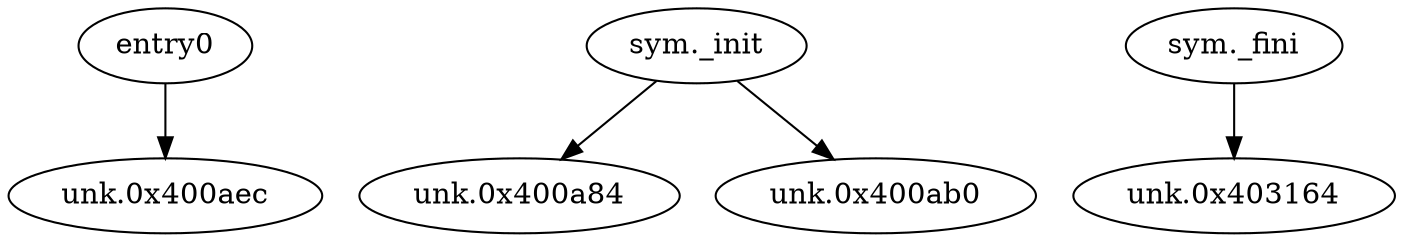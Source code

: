 digraph code {
  "0x00400ae0" [label="entry0"];
  "0x00400ae0" -> "0x00400aec";
  "0x00400aec" [label="unk.0x400aec"];
  "0x00400a60" [label="sym._init"];
  "0x00400a60" -> "0x00400a84";
  "0x00400a84" [label="unk.0x400a84"];
  "0x00400a60" -> "0x00400ab0";
  "0x00400ab0" [label="unk.0x400ab0"];
  "0x00403140" [label="sym._fini"];
  "0x00403140" -> "0x00403164";
  "0x00403164" [label="unk.0x403164"];
}